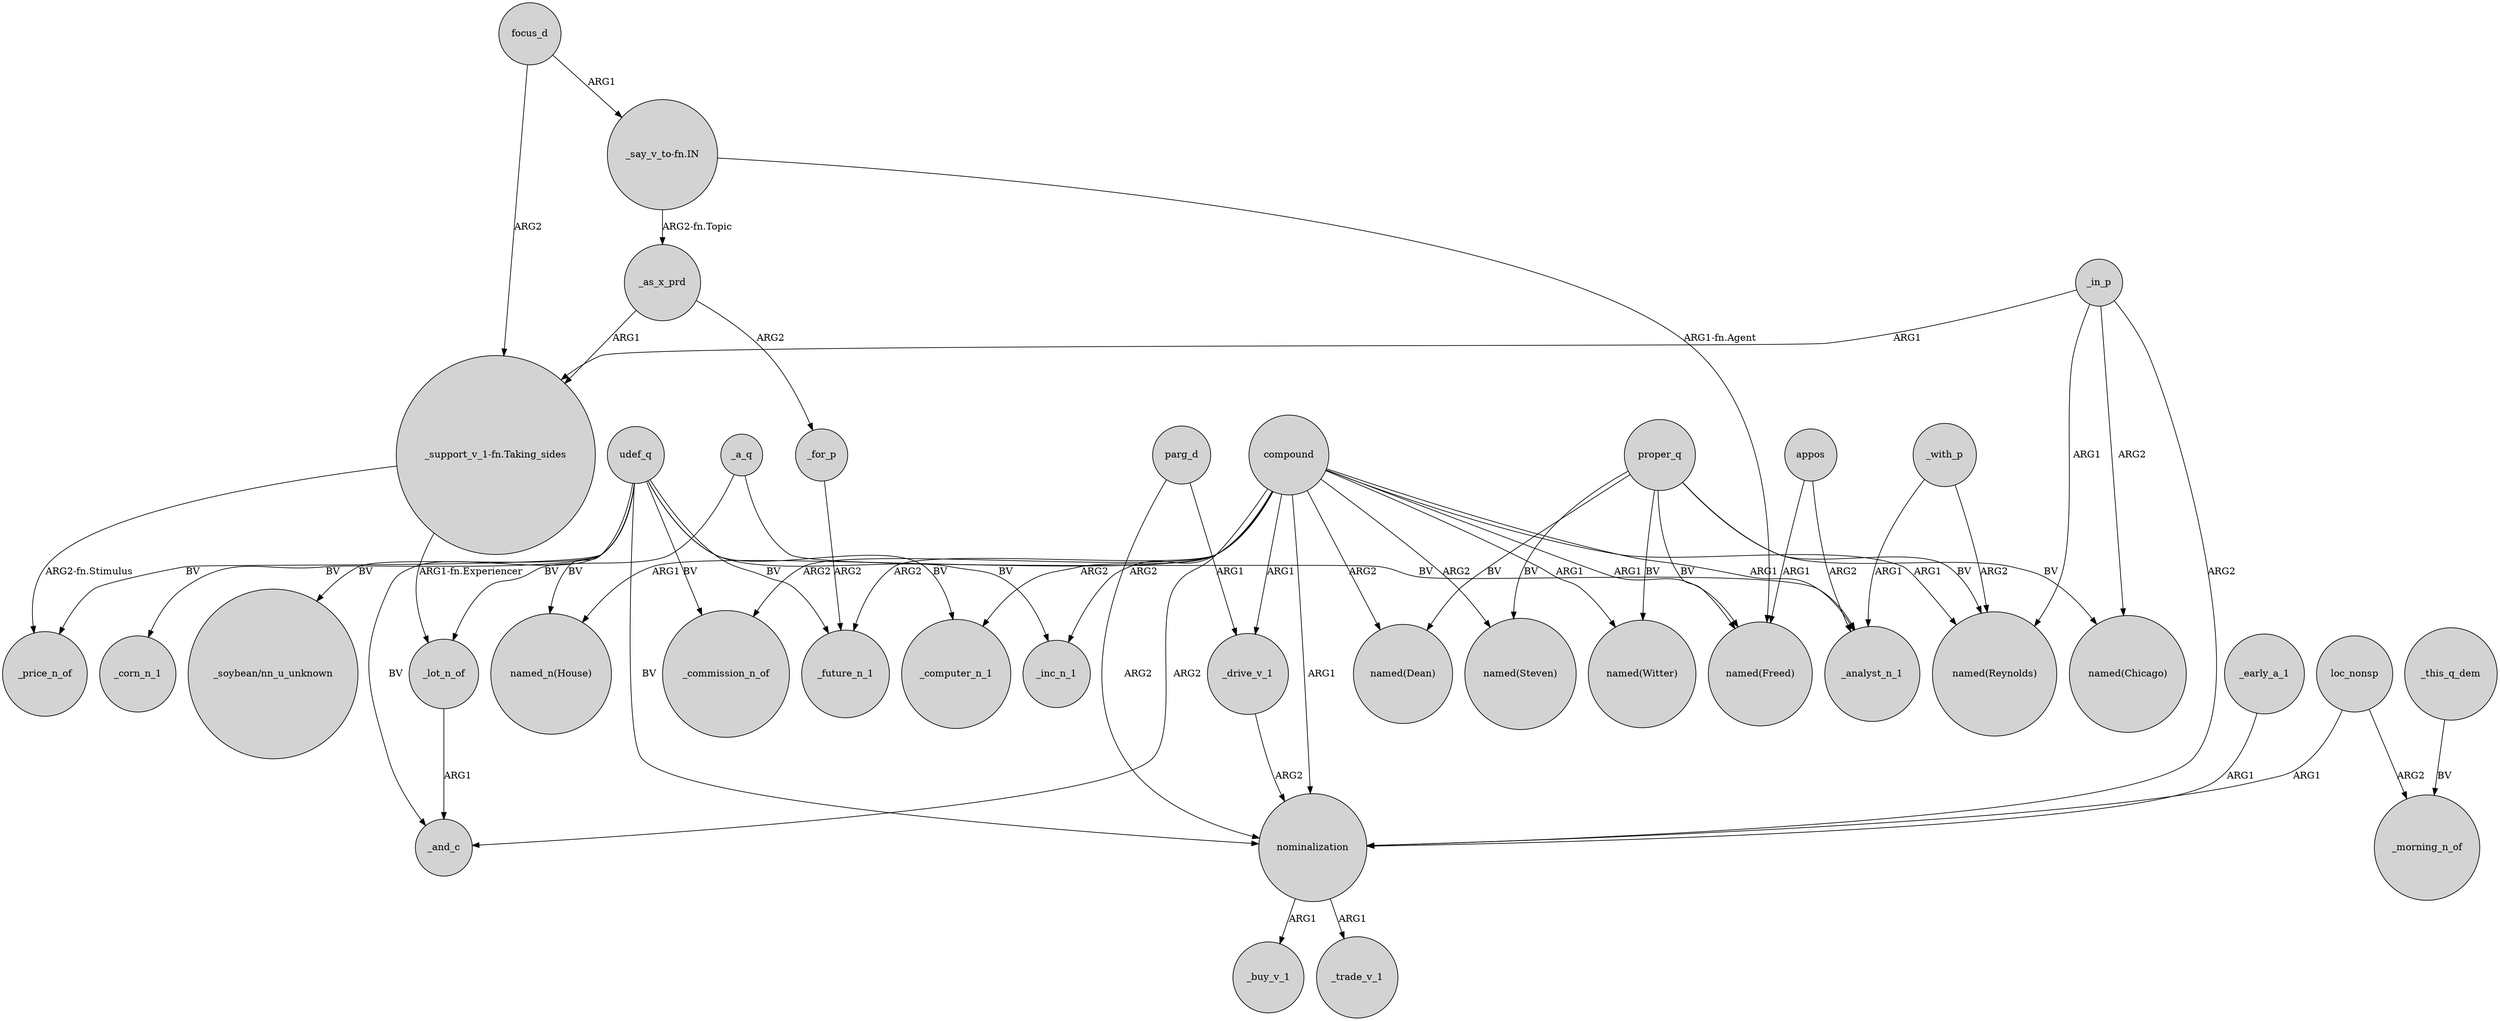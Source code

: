 digraph {
	node [shape=circle style=filled]
	_a_q -> _lot_n_of [label=BV]
	udef_q -> "named_n(House)" [label=BV]
	compound -> _commission_n_of [label=ARG2]
	_drive_v_1 -> nominalization [label=ARG2]
	udef_q -> _inc_n_1 [label=BV]
	udef_q -> _price_n_of [label=BV]
	"_say_v_to-fn.IN" -> _as_x_prd [label="ARG2-fn.Topic"]
	compound -> _drive_v_1 [label=ARG1]
	parg_d -> _drive_v_1 [label=ARG1]
	"_support_v_1-fn.Taking_sides" -> _price_n_of [label="ARG2-fn.Stimulus"]
	_with_p -> _analyst_n_1 [label=ARG1]
	_as_x_prd -> _for_p [label=ARG2]
	proper_q -> "named(Freed)" [label=BV]
	_in_p -> "named(Reynolds)" [label=ARG1]
	loc_nonsp -> nominalization [label=ARG1]
	_early_a_1 -> nominalization [label=ARG1]
	proper_q -> "named(Reynolds)" [label=BV]
	compound -> "named(Dean)" [label=ARG2]
	_lot_n_of -> _and_c [label=ARG1]
	_as_x_prd -> "_support_v_1-fn.Taking_sides" [label=ARG1]
	nominalization -> _buy_v_1 [label=ARG1]
	loc_nonsp -> _morning_n_of [label=ARG2]
	compound -> "named_n(House)" [label=ARG1]
	nominalization -> _trade_v_1 [label=ARG1]
	compound -> _future_n_1 [label=ARG2]
	"_say_v_to-fn.IN" -> "named(Freed)" [label="ARG1-fn.Agent"]
	udef_q -> _computer_n_1 [label=BV]
	_for_p -> _future_n_1 [label=ARG2]
	proper_q -> "named(Steven)" [label=BV]
	compound -> _computer_n_1 [label=ARG2]
	compound -> "named(Witter)" [label=ARG1]
	_in_p -> "named(Chicago)" [label=ARG2]
	appos -> _analyst_n_1 [label=ARG2]
	compound -> _and_c [label=ARG2]
	compound -> "named(Steven)" [label=ARG2]
	compound -> "named(Reynolds)" [label=ARG1]
	proper_q -> "named(Witter)" [label=BV]
	parg_d -> nominalization [label=ARG2]
	_in_p -> "_support_v_1-fn.Taking_sides" [label=ARG1]
	_with_p -> "named(Reynolds)" [label=ARG2]
	udef_q -> _future_n_1 [label=BV]
	udef_q -> _corn_n_1 [label=BV]
	udef_q -> nominalization [label=BV]
	"_support_v_1-fn.Taking_sides" -> _lot_n_of [label="ARG1-fn.Experiencer"]
	udef_q -> _commission_n_of [label=BV]
	udef_q -> "_soybean/nn_u_unknown" [label=BV]
	compound -> "named(Freed)" [label=ARG1]
	_a_q -> _analyst_n_1 [label=BV]
	_this_q_dem -> _morning_n_of [label=BV]
	_in_p -> nominalization [label=ARG2]
	udef_q -> _and_c [label=BV]
	focus_d -> "_support_v_1-fn.Taking_sides" [label=ARG2]
	compound -> nominalization [label=ARG1]
	compound -> _inc_n_1 [label=ARG2]
	proper_q -> "named(Chicago)" [label=BV]
	appos -> "named(Freed)" [label=ARG1]
	proper_q -> "named(Dean)" [label=BV]
	focus_d -> "_say_v_to-fn.IN" [label=ARG1]
	compound -> _analyst_n_1 [label=ARG1]
}
